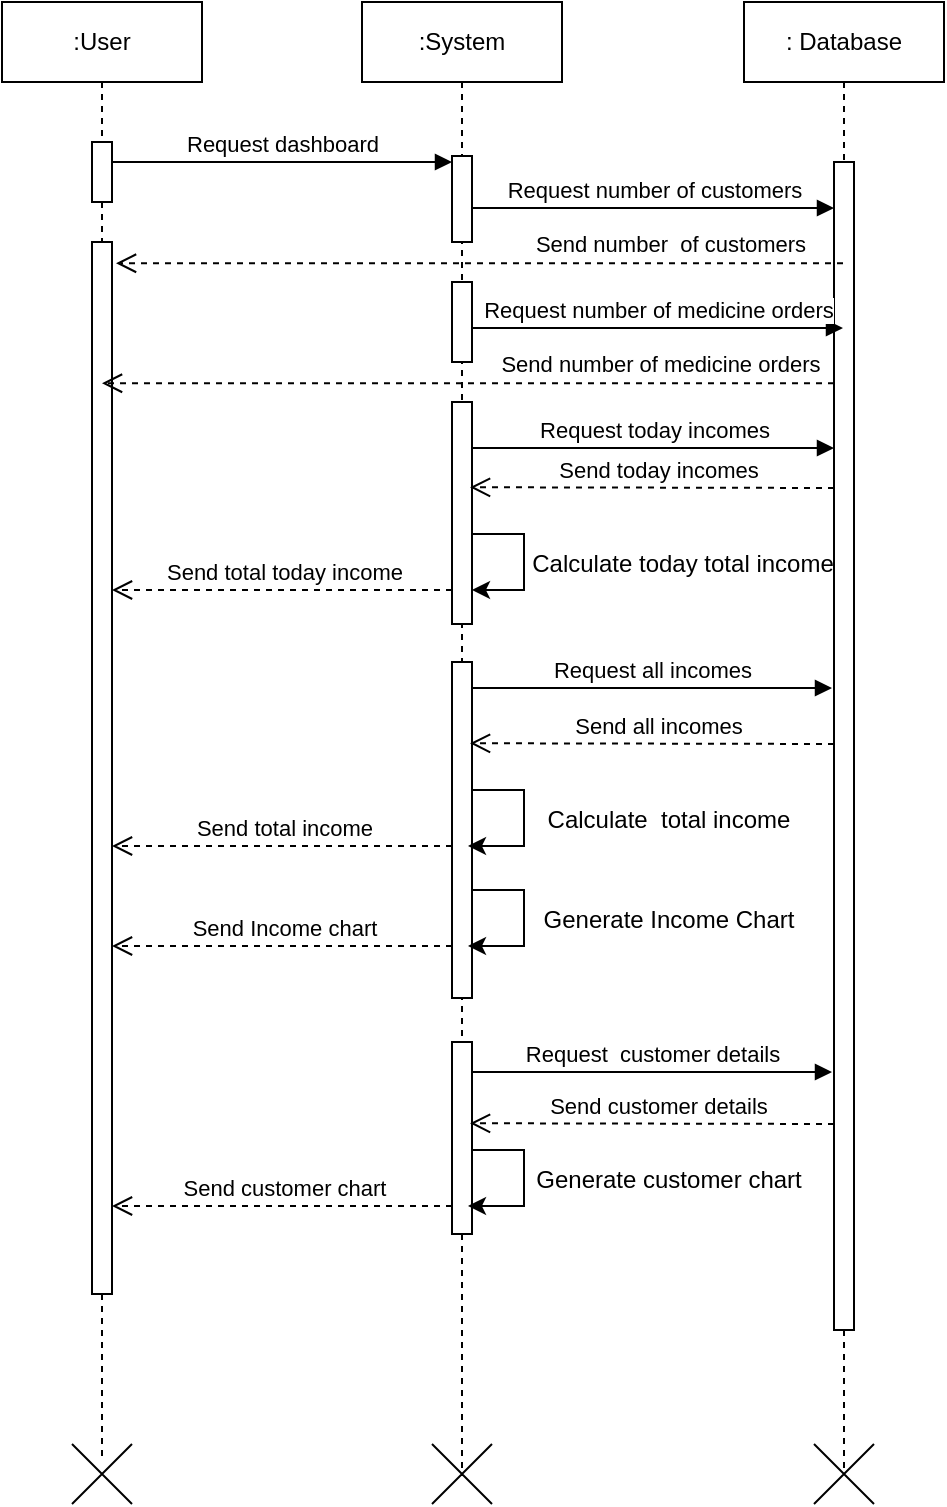 <mxfile version="22.0.0" type="device">
  <diagram name="Page-1" id="2YBvvXClWsGukQMizWep">
    <mxGraphModel dx="1760" dy="912" grid="1" gridSize="10" guides="1" tooltips="1" connect="1" arrows="1" fold="1" page="1" pageScale="1" pageWidth="850" pageHeight="1100" math="0" shadow="0">
      <root>
        <mxCell id="0" />
        <mxCell id="1" parent="0" />
        <mxCell id="aM9ryv3xv72pqoxQDRHE-1" value=":User" style="shape=umlLifeline;perimeter=lifelinePerimeter;whiteSpace=wrap;html=1;container=0;dropTarget=0;collapsible=0;recursiveResize=0;outlineConnect=0;portConstraint=eastwest;newEdgeStyle={&quot;edgeStyle&quot;:&quot;elbowEdgeStyle&quot;,&quot;elbow&quot;:&quot;vertical&quot;,&quot;curved&quot;:0,&quot;rounded&quot;:0};" parent="1" vertex="1">
          <mxGeometry x="40" y="40" width="100" height="728" as="geometry" />
        </mxCell>
        <mxCell id="aM9ryv3xv72pqoxQDRHE-2" value="" style="html=1;points=[];perimeter=orthogonalPerimeter;outlineConnect=0;targetShapes=umlLifeline;portConstraint=eastwest;newEdgeStyle={&quot;edgeStyle&quot;:&quot;elbowEdgeStyle&quot;,&quot;elbow&quot;:&quot;vertical&quot;,&quot;curved&quot;:0,&quot;rounded&quot;:0};" parent="aM9ryv3xv72pqoxQDRHE-1" vertex="1">
          <mxGeometry x="45" y="70" width="10" height="30" as="geometry" />
        </mxCell>
        <mxCell id="1PqEswID8fQzVsbg0oQI-4" value="" style="html=1;points=[];perimeter=orthogonalPerimeter;outlineConnect=0;targetShapes=umlLifeline;portConstraint=eastwest;newEdgeStyle={&quot;edgeStyle&quot;:&quot;elbowEdgeStyle&quot;,&quot;elbow&quot;:&quot;vertical&quot;,&quot;curved&quot;:0,&quot;rounded&quot;:0};" vertex="1" parent="aM9ryv3xv72pqoxQDRHE-1">
          <mxGeometry x="45" y="120" width="10" height="526" as="geometry" />
        </mxCell>
        <mxCell id="aM9ryv3xv72pqoxQDRHE-5" value=":System" style="shape=umlLifeline;perimeter=lifelinePerimeter;whiteSpace=wrap;html=1;container=0;dropTarget=0;collapsible=0;recursiveResize=0;outlineConnect=0;portConstraint=eastwest;newEdgeStyle={&quot;edgeStyle&quot;:&quot;elbowEdgeStyle&quot;,&quot;elbow&quot;:&quot;vertical&quot;,&quot;curved&quot;:0,&quot;rounded&quot;:0};" parent="1" vertex="1">
          <mxGeometry x="220" y="40" width="100" height="737" as="geometry" />
        </mxCell>
        <mxCell id="aM9ryv3xv72pqoxQDRHE-6" value="" style="html=1;points=[];perimeter=orthogonalPerimeter;outlineConnect=0;targetShapes=umlLifeline;portConstraint=eastwest;newEdgeStyle={&quot;edgeStyle&quot;:&quot;elbowEdgeStyle&quot;,&quot;elbow&quot;:&quot;vertical&quot;,&quot;curved&quot;:0,&quot;rounded&quot;:0};" parent="aM9ryv3xv72pqoxQDRHE-5" vertex="1">
          <mxGeometry x="45" y="77" width="10" height="43" as="geometry" />
        </mxCell>
        <mxCell id="aM9ryv3xv72pqoxQDRHE-7" value="Request dashboard" style="html=1;verticalAlign=bottom;endArrow=block;edgeStyle=elbowEdgeStyle;elbow=vertical;curved=0;rounded=0;" parent="1" source="aM9ryv3xv72pqoxQDRHE-2" target="aM9ryv3xv72pqoxQDRHE-6" edge="1">
          <mxGeometry relative="1" as="geometry">
            <mxPoint x="195" y="130" as="sourcePoint" />
            <Array as="points">
              <mxPoint x="180" y="120" />
            </Array>
          </mxGeometry>
        </mxCell>
        <mxCell id="1PqEswID8fQzVsbg0oQI-1" value=": Database" style="shape=umlLifeline;perimeter=lifelinePerimeter;whiteSpace=wrap;html=1;container=0;dropTarget=0;collapsible=0;recursiveResize=0;outlineConnect=0;portConstraint=eastwest;newEdgeStyle={&quot;edgeStyle&quot;:&quot;elbowEdgeStyle&quot;,&quot;elbow&quot;:&quot;vertical&quot;,&quot;curved&quot;:0,&quot;rounded&quot;:0};" vertex="1" parent="1">
          <mxGeometry x="411" y="40" width="100" height="736" as="geometry" />
        </mxCell>
        <mxCell id="1PqEswID8fQzVsbg0oQI-2" value="" style="html=1;points=[];perimeter=orthogonalPerimeter;outlineConnect=0;targetShapes=umlLifeline;portConstraint=eastwest;newEdgeStyle={&quot;edgeStyle&quot;:&quot;elbowEdgeStyle&quot;,&quot;elbow&quot;:&quot;vertical&quot;,&quot;curved&quot;:0,&quot;rounded&quot;:0};" vertex="1" parent="1PqEswID8fQzVsbg0oQI-1">
          <mxGeometry x="45" y="80" width="10" height="584" as="geometry" />
        </mxCell>
        <mxCell id="1PqEswID8fQzVsbg0oQI-3" value="Request number of customers" style="html=1;verticalAlign=bottom;endArrow=block;edgeStyle=elbowEdgeStyle;elbow=vertical;curved=0;rounded=0;" edge="1" parent="1" target="1PqEswID8fQzVsbg0oQI-2">
          <mxGeometry relative="1" as="geometry">
            <mxPoint x="275.0" y="143.0" as="sourcePoint" />
            <Array as="points">
              <mxPoint x="365" y="143" />
            </Array>
            <mxPoint x="446" y="143.0" as="targetPoint" />
          </mxGeometry>
        </mxCell>
        <mxCell id="1PqEswID8fQzVsbg0oQI-5" value="Send number&amp;nbsp; of customers" style="html=1;verticalAlign=bottom;endArrow=open;dashed=1;endSize=8;edgeStyle=elbowEdgeStyle;elbow=vertical;curved=0;rounded=0;" edge="1" parent="1" source="1PqEswID8fQzVsbg0oQI-1">
          <mxGeometry x="-0.521" y="-1" relative="1" as="geometry">
            <mxPoint x="97" y="170" as="targetPoint" />
            <Array as="points">
              <mxPoint x="353" y="170.62" />
            </Array>
            <mxPoint x="443" y="170.62" as="sourcePoint" />
            <mxPoint as="offset" />
          </mxGeometry>
        </mxCell>
        <mxCell id="1PqEswID8fQzVsbg0oQI-9" value="Request number of medicine orders" style="html=1;verticalAlign=bottom;endArrow=block;edgeStyle=elbowEdgeStyle;elbow=vertical;curved=0;rounded=0;" edge="1" parent="1" target="1PqEswID8fQzVsbg0oQI-1">
          <mxGeometry relative="1" as="geometry">
            <mxPoint x="275.0" y="203.0" as="sourcePoint" />
            <Array as="points">
              <mxPoint x="365" y="203" />
            </Array>
            <mxPoint x="446" y="203.0" as="targetPoint" />
          </mxGeometry>
        </mxCell>
        <mxCell id="1PqEswID8fQzVsbg0oQI-10" value="Send number of medicine orders" style="html=1;verticalAlign=bottom;endArrow=open;dashed=1;endSize=8;edgeStyle=elbowEdgeStyle;elbow=vertical;curved=0;rounded=0;" edge="1" parent="1" target="aM9ryv3xv72pqoxQDRHE-1">
          <mxGeometry x="-0.521" y="-1" relative="1" as="geometry">
            <mxPoint x="110" y="230" as="targetPoint" />
            <Array as="points">
              <mxPoint x="366" y="230.62" />
            </Array>
            <mxPoint x="456" y="230.62" as="sourcePoint" />
            <mxPoint as="offset" />
          </mxGeometry>
        </mxCell>
        <mxCell id="1PqEswID8fQzVsbg0oQI-11" value="" style="html=1;points=[];perimeter=orthogonalPerimeter;outlineConnect=0;targetShapes=umlLifeline;portConstraint=eastwest;newEdgeStyle={&quot;edgeStyle&quot;:&quot;elbowEdgeStyle&quot;,&quot;elbow&quot;:&quot;vertical&quot;,&quot;curved&quot;:0,&quot;rounded&quot;:0};" vertex="1" parent="1">
          <mxGeometry x="265" y="180" width="10" height="40" as="geometry" />
        </mxCell>
        <mxCell id="1PqEswID8fQzVsbg0oQI-12" value="" style="html=1;points=[];perimeter=orthogonalPerimeter;outlineConnect=0;targetShapes=umlLifeline;portConstraint=eastwest;newEdgeStyle={&quot;edgeStyle&quot;:&quot;elbowEdgeStyle&quot;,&quot;elbow&quot;:&quot;vertical&quot;,&quot;curved&quot;:0,&quot;rounded&quot;:0};" vertex="1" parent="1">
          <mxGeometry x="265" y="240" width="10" height="111" as="geometry" />
        </mxCell>
        <mxCell id="1PqEswID8fQzVsbg0oQI-13" value="Request today incomes" style="html=1;verticalAlign=bottom;endArrow=block;edgeStyle=elbowEdgeStyle;elbow=vertical;curved=0;rounded=0;" edge="1" parent="1">
          <mxGeometry relative="1" as="geometry">
            <mxPoint x="275.0" y="263.0" as="sourcePoint" />
            <Array as="points">
              <mxPoint x="365" y="263" />
            </Array>
            <mxPoint x="456" y="263" as="targetPoint" />
          </mxGeometry>
        </mxCell>
        <mxCell id="1PqEswID8fQzVsbg0oQI-14" value="Send today incomes" style="html=1;verticalAlign=bottom;endArrow=open;dashed=1;endSize=8;edgeStyle=elbowEdgeStyle;elbow=vertical;curved=0;rounded=0;" edge="1" parent="1">
          <mxGeometry x="-0.033" relative="1" as="geometry">
            <mxPoint x="274" y="283" as="targetPoint" />
            <Array as="points">
              <mxPoint x="348" y="282.62" />
            </Array>
            <mxPoint x="456" y="283" as="sourcePoint" />
            <mxPoint as="offset" />
          </mxGeometry>
        </mxCell>
        <mxCell id="1PqEswID8fQzVsbg0oQI-16" value="" style="endArrow=classic;html=1;rounded=0;" edge="1" parent="1" target="1PqEswID8fQzVsbg0oQI-12">
          <mxGeometry width="50" height="50" relative="1" as="geometry">
            <mxPoint x="275.002" y="306" as="sourcePoint" />
            <mxPoint x="324.09" y="306" as="targetPoint" />
            <Array as="points">
              <mxPoint x="301" y="306" />
              <mxPoint x="301" y="334" />
            </Array>
          </mxGeometry>
        </mxCell>
        <mxCell id="1PqEswID8fQzVsbg0oQI-17" value="Calculate today total income" style="text;html=1;align=center;verticalAlign=middle;resizable=0;points=[];autosize=1;strokeColor=none;fillColor=none;" vertex="1" parent="1">
          <mxGeometry x="295" y="308" width="169" height="26" as="geometry" />
        </mxCell>
        <mxCell id="1PqEswID8fQzVsbg0oQI-18" value="Send total today income" style="html=1;verticalAlign=bottom;endArrow=open;dashed=1;endSize=8;edgeStyle=elbowEdgeStyle;elbow=vertical;curved=0;rounded=0;" edge="1" parent="1" source="1PqEswID8fQzVsbg0oQI-12" target="1PqEswID8fQzVsbg0oQI-4">
          <mxGeometry x="-0.008" relative="1" as="geometry">
            <mxPoint x="100" y="334" as="targetPoint" />
            <Array as="points">
              <mxPoint x="261" y="334" />
            </Array>
            <mxPoint x="238" y="334" as="sourcePoint" />
            <mxPoint as="offset" />
          </mxGeometry>
        </mxCell>
        <mxCell id="1PqEswID8fQzVsbg0oQI-19" value="" style="html=1;points=[];perimeter=orthogonalPerimeter;outlineConnect=0;targetShapes=umlLifeline;portConstraint=eastwest;newEdgeStyle={&quot;edgeStyle&quot;:&quot;elbowEdgeStyle&quot;,&quot;elbow&quot;:&quot;vertical&quot;,&quot;curved&quot;:0,&quot;rounded&quot;:0};" vertex="1" parent="1">
          <mxGeometry x="265" y="370" width="10" height="168" as="geometry" />
        </mxCell>
        <mxCell id="1PqEswID8fQzVsbg0oQI-20" value="Request all incomes" style="html=1;verticalAlign=bottom;endArrow=block;edgeStyle=elbowEdgeStyle;elbow=vertical;curved=0;rounded=0;" edge="1" parent="1">
          <mxGeometry relative="1" as="geometry">
            <mxPoint x="275.0" y="383.0" as="sourcePoint" />
            <Array as="points">
              <mxPoint x="365" y="383" />
            </Array>
            <mxPoint x="455" y="383" as="targetPoint" />
          </mxGeometry>
        </mxCell>
        <mxCell id="1PqEswID8fQzVsbg0oQI-21" value="Send all incomes" style="html=1;verticalAlign=bottom;endArrow=open;dashed=1;endSize=8;edgeStyle=elbowEdgeStyle;elbow=vertical;curved=0;rounded=0;" edge="1" parent="1">
          <mxGeometry x="-0.033" relative="1" as="geometry">
            <mxPoint x="274" y="411" as="targetPoint" />
            <Array as="points">
              <mxPoint x="348" y="410.62" />
            </Array>
            <mxPoint x="456" y="411" as="sourcePoint" />
            <mxPoint as="offset" />
          </mxGeometry>
        </mxCell>
        <mxCell id="1PqEswID8fQzVsbg0oQI-22" value="" style="endArrow=classic;html=1;rounded=0;entryX=0.526;entryY=0.794;entryDx=0;entryDy=0;entryPerimeter=0;" edge="1" parent="1">
          <mxGeometry width="50" height="50" relative="1" as="geometry">
            <mxPoint x="275.002" y="434" as="sourcePoint" />
            <mxPoint x="273" y="462" as="targetPoint" />
            <Array as="points">
              <mxPoint x="301" y="434" />
              <mxPoint x="301" y="462" />
            </Array>
          </mxGeometry>
        </mxCell>
        <mxCell id="1PqEswID8fQzVsbg0oQI-23" value="Calculate&amp;nbsp; total income" style="text;html=1;align=center;verticalAlign=middle;resizable=0;points=[];autosize=1;strokeColor=none;fillColor=none;" vertex="1" parent="1">
          <mxGeometry x="303" y="436" width="139" height="26" as="geometry" />
        </mxCell>
        <mxCell id="1PqEswID8fQzVsbg0oQI-24" value="Send total income" style="html=1;verticalAlign=bottom;endArrow=open;dashed=1;endSize=8;edgeStyle=elbowEdgeStyle;elbow=vertical;curved=0;rounded=0;" edge="1" parent="1">
          <mxGeometry x="-0.008" relative="1" as="geometry">
            <mxPoint x="95" y="462" as="targetPoint" />
            <Array as="points">
              <mxPoint x="261" y="462" />
            </Array>
            <mxPoint x="265" y="462" as="sourcePoint" />
            <mxPoint as="offset" />
          </mxGeometry>
        </mxCell>
        <mxCell id="1PqEswID8fQzVsbg0oQI-25" value="" style="endArrow=classic;html=1;rounded=0;entryX=0.526;entryY=0.794;entryDx=0;entryDy=0;entryPerimeter=0;" edge="1" parent="1">
          <mxGeometry width="50" height="50" relative="1" as="geometry">
            <mxPoint x="275.002" y="484" as="sourcePoint" />
            <mxPoint x="273" y="512" as="targetPoint" />
            <Array as="points">
              <mxPoint x="301" y="484" />
              <mxPoint x="301" y="512" />
            </Array>
          </mxGeometry>
        </mxCell>
        <mxCell id="1PqEswID8fQzVsbg0oQI-26" value="Generate Income Chart" style="text;html=1;align=center;verticalAlign=middle;resizable=0;points=[];autosize=1;strokeColor=none;fillColor=none;" vertex="1" parent="1">
          <mxGeometry x="301" y="486" width="143" height="26" as="geometry" />
        </mxCell>
        <mxCell id="1PqEswID8fQzVsbg0oQI-27" value="Send Income chart" style="html=1;verticalAlign=bottom;endArrow=open;dashed=1;endSize=8;edgeStyle=elbowEdgeStyle;elbow=vertical;curved=0;rounded=0;" edge="1" parent="1">
          <mxGeometry x="-0.008" relative="1" as="geometry">
            <mxPoint x="95" y="512" as="targetPoint" />
            <Array as="points">
              <mxPoint x="261" y="512" />
            </Array>
            <mxPoint x="265" y="512" as="sourcePoint" />
            <mxPoint as="offset" />
          </mxGeometry>
        </mxCell>
        <mxCell id="1PqEswID8fQzVsbg0oQI-28" value="" style="html=1;points=[];perimeter=orthogonalPerimeter;outlineConnect=0;targetShapes=umlLifeline;portConstraint=eastwest;newEdgeStyle={&quot;edgeStyle&quot;:&quot;elbowEdgeStyle&quot;,&quot;elbow&quot;:&quot;vertical&quot;,&quot;curved&quot;:0,&quot;rounded&quot;:0};" vertex="1" parent="1">
          <mxGeometry x="265" y="560" width="10" height="96" as="geometry" />
        </mxCell>
        <mxCell id="1PqEswID8fQzVsbg0oQI-29" value="Request&amp;nbsp; customer details" style="html=1;verticalAlign=bottom;endArrow=block;edgeStyle=elbowEdgeStyle;elbow=vertical;curved=0;rounded=0;" edge="1" parent="1">
          <mxGeometry relative="1" as="geometry">
            <mxPoint x="275.0" y="575" as="sourcePoint" />
            <Array as="points">
              <mxPoint x="365" y="575" />
            </Array>
            <mxPoint x="455" y="575" as="targetPoint" />
          </mxGeometry>
        </mxCell>
        <mxCell id="1PqEswID8fQzVsbg0oQI-30" value="Send customer details" style="html=1;verticalAlign=bottom;endArrow=open;dashed=1;endSize=8;edgeStyle=elbowEdgeStyle;elbow=vertical;curved=0;rounded=0;" edge="1" parent="1">
          <mxGeometry x="-0.033" relative="1" as="geometry">
            <mxPoint x="274" y="601" as="targetPoint" />
            <Array as="points">
              <mxPoint x="348" y="600.62" />
            </Array>
            <mxPoint x="456" y="601" as="sourcePoint" />
            <mxPoint as="offset" />
          </mxGeometry>
        </mxCell>
        <mxCell id="1PqEswID8fQzVsbg0oQI-31" value="" style="endArrow=classic;html=1;rounded=0;entryX=0.526;entryY=0.794;entryDx=0;entryDy=0;entryPerimeter=0;" edge="1" parent="1">
          <mxGeometry width="50" height="50" relative="1" as="geometry">
            <mxPoint x="275.002" y="614" as="sourcePoint" />
            <mxPoint x="273" y="642" as="targetPoint" />
            <Array as="points">
              <mxPoint x="301" y="614" />
              <mxPoint x="301" y="642" />
            </Array>
          </mxGeometry>
        </mxCell>
        <mxCell id="1PqEswID8fQzVsbg0oQI-32" value="Generate customer chart" style="text;html=1;align=center;verticalAlign=middle;resizable=0;points=[];autosize=1;strokeColor=none;fillColor=none;" vertex="1" parent="1">
          <mxGeometry x="297" y="616" width="151" height="26" as="geometry" />
        </mxCell>
        <mxCell id="1PqEswID8fQzVsbg0oQI-33" value="Send customer chart" style="html=1;verticalAlign=bottom;endArrow=open;dashed=1;endSize=8;edgeStyle=elbowEdgeStyle;elbow=vertical;curved=0;rounded=0;" edge="1" parent="1">
          <mxGeometry x="-0.008" relative="1" as="geometry">
            <mxPoint x="95" y="642" as="targetPoint" />
            <Array as="points">
              <mxPoint x="261" y="642" />
            </Array>
            <mxPoint x="265" y="642" as="sourcePoint" />
            <mxPoint as="offset" />
          </mxGeometry>
        </mxCell>
        <mxCell id="1PqEswID8fQzVsbg0oQI-35" value="" style="shape=umlDestroy;whiteSpace=wrap;html=1;strokeWidth=1;targetShapes=umlLifeline;" vertex="1" parent="1">
          <mxGeometry x="75" y="761" width="30" height="30" as="geometry" />
        </mxCell>
        <mxCell id="1PqEswID8fQzVsbg0oQI-36" value="" style="shape=umlDestroy;whiteSpace=wrap;html=1;strokeWidth=1;targetShapes=umlLifeline;" vertex="1" parent="1">
          <mxGeometry x="255" y="761" width="30" height="30" as="geometry" />
        </mxCell>
        <mxCell id="1PqEswID8fQzVsbg0oQI-37" value="" style="shape=umlDestroy;whiteSpace=wrap;html=1;strokeWidth=1;targetShapes=umlLifeline;" vertex="1" parent="1">
          <mxGeometry x="446" y="761" width="30" height="30" as="geometry" />
        </mxCell>
      </root>
    </mxGraphModel>
  </diagram>
</mxfile>
